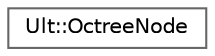 digraph "Graphical Class Hierarchy"
{
 // LATEX_PDF_SIZE
  bgcolor="transparent";
  edge [fontname=Helvetica,fontsize=10,labelfontname=Helvetica,labelfontsize=10];
  node [fontname=Helvetica,fontsize=10,shape=box,height=0.2,width=0.4];
  rankdir="LR";
  Node0 [id="Node000000",label="Ult::OctreeNode",height=0.2,width=0.4,color="grey40", fillcolor="white", style="filled",URL="$class_ult_1_1_octree_node.html",tooltip=" "];
}
